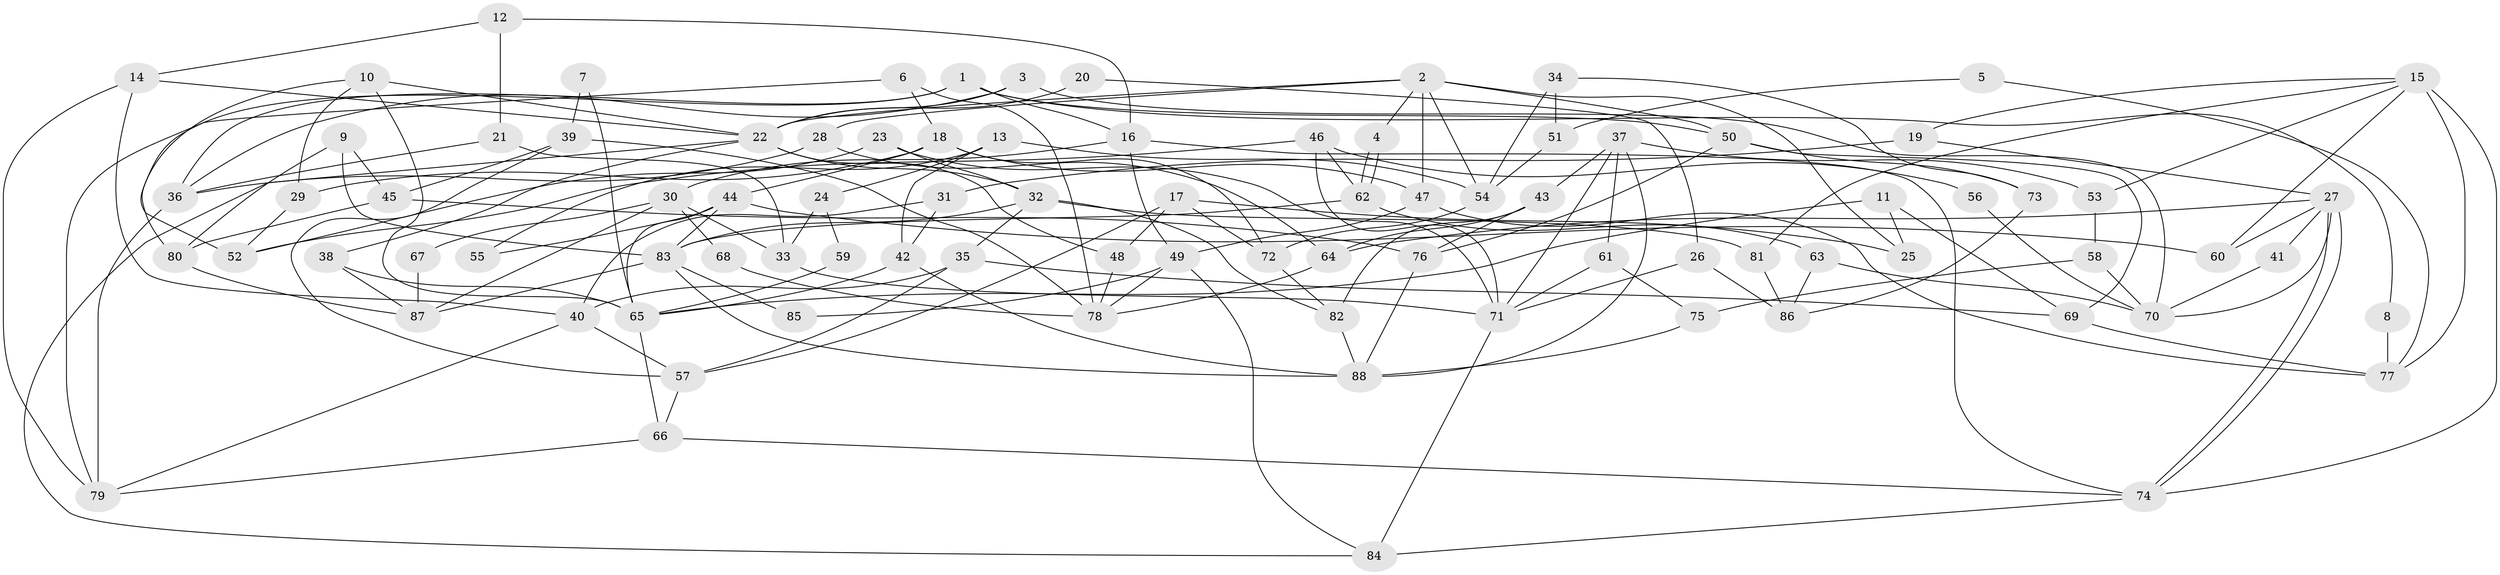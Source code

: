 // Generated by graph-tools (version 1.1) at 2025/26/03/09/25 03:26:09]
// undirected, 88 vertices, 176 edges
graph export_dot {
graph [start="1"]
  node [color=gray90,style=filled];
  1;
  2;
  3;
  4;
  5;
  6;
  7;
  8;
  9;
  10;
  11;
  12;
  13;
  14;
  15;
  16;
  17;
  18;
  19;
  20;
  21;
  22;
  23;
  24;
  25;
  26;
  27;
  28;
  29;
  30;
  31;
  32;
  33;
  34;
  35;
  36;
  37;
  38;
  39;
  40;
  41;
  42;
  43;
  44;
  45;
  46;
  47;
  48;
  49;
  50;
  51;
  52;
  53;
  54;
  55;
  56;
  57;
  58;
  59;
  60;
  61;
  62;
  63;
  64;
  65;
  66;
  67;
  68;
  69;
  70;
  71;
  72;
  73;
  74;
  75;
  76;
  77;
  78;
  79;
  80;
  81;
  82;
  83;
  84;
  85;
  86;
  87;
  88;
  1 -- 79;
  1 -- 36;
  1 -- 8;
  1 -- 16;
  1 -- 50;
  2 -- 50;
  2 -- 22;
  2 -- 4;
  2 -- 25;
  2 -- 28;
  2 -- 47;
  2 -- 54;
  3 -- 36;
  3 -- 22;
  3 -- 70;
  4 -- 62;
  4 -- 62;
  5 -- 51;
  5 -- 77;
  6 -- 80;
  6 -- 78;
  6 -- 18;
  7 -- 39;
  7 -- 65;
  8 -- 77;
  9 -- 45;
  9 -- 83;
  9 -- 80;
  10 -- 29;
  10 -- 65;
  10 -- 22;
  10 -- 52;
  11 -- 69;
  11 -- 65;
  11 -- 25;
  12 -- 14;
  12 -- 16;
  12 -- 21;
  13 -- 42;
  13 -- 54;
  13 -- 24;
  13 -- 55;
  14 -- 22;
  14 -- 79;
  14 -- 40;
  15 -- 74;
  15 -- 60;
  15 -- 19;
  15 -- 53;
  15 -- 77;
  15 -- 81;
  16 -- 49;
  16 -- 30;
  16 -- 74;
  17 -- 57;
  17 -- 25;
  17 -- 48;
  17 -- 72;
  18 -- 72;
  18 -- 29;
  18 -- 44;
  18 -- 47;
  19 -- 27;
  19 -- 31;
  20 -- 22;
  20 -- 26;
  21 -- 36;
  21 -- 33;
  22 -- 84;
  22 -- 32;
  22 -- 38;
  22 -- 48;
  23 -- 52;
  23 -- 32;
  23 -- 71;
  24 -- 33;
  24 -- 59;
  26 -- 86;
  26 -- 71;
  27 -- 74;
  27 -- 74;
  27 -- 64;
  27 -- 41;
  27 -- 60;
  27 -- 70;
  28 -- 64;
  28 -- 36;
  29 -- 52;
  30 -- 33;
  30 -- 67;
  30 -- 68;
  30 -- 87;
  31 -- 40;
  31 -- 42;
  32 -- 82;
  32 -- 35;
  32 -- 81;
  32 -- 83;
  33 -- 71;
  34 -- 73;
  34 -- 54;
  34 -- 51;
  35 -- 57;
  35 -- 40;
  35 -- 69;
  36 -- 79;
  37 -- 71;
  37 -- 61;
  37 -- 43;
  37 -- 53;
  37 -- 88;
  38 -- 65;
  38 -- 87;
  39 -- 45;
  39 -- 57;
  39 -- 78;
  40 -- 57;
  40 -- 79;
  41 -- 70;
  42 -- 88;
  42 -- 65;
  43 -- 76;
  43 -- 64;
  43 -- 82;
  44 -- 83;
  44 -- 55;
  44 -- 60;
  44 -- 65;
  45 -- 80;
  45 -- 76;
  46 -- 71;
  46 -- 62;
  46 -- 52;
  46 -- 56;
  47 -- 49;
  47 -- 77;
  48 -- 78;
  49 -- 78;
  49 -- 84;
  49 -- 85;
  50 -- 69;
  50 -- 73;
  50 -- 76;
  51 -- 54;
  53 -- 58;
  54 -- 72;
  56 -- 70;
  57 -- 66;
  58 -- 70;
  58 -- 75;
  59 -- 65;
  61 -- 75;
  61 -- 71;
  62 -- 83;
  62 -- 63;
  63 -- 70;
  63 -- 86;
  64 -- 78;
  65 -- 66;
  66 -- 74;
  66 -- 79;
  67 -- 87;
  68 -- 78;
  69 -- 77;
  71 -- 84;
  72 -- 82;
  73 -- 86;
  74 -- 84;
  75 -- 88;
  76 -- 88;
  80 -- 87;
  81 -- 86;
  82 -- 88;
  83 -- 87;
  83 -- 85;
  83 -- 88;
}
